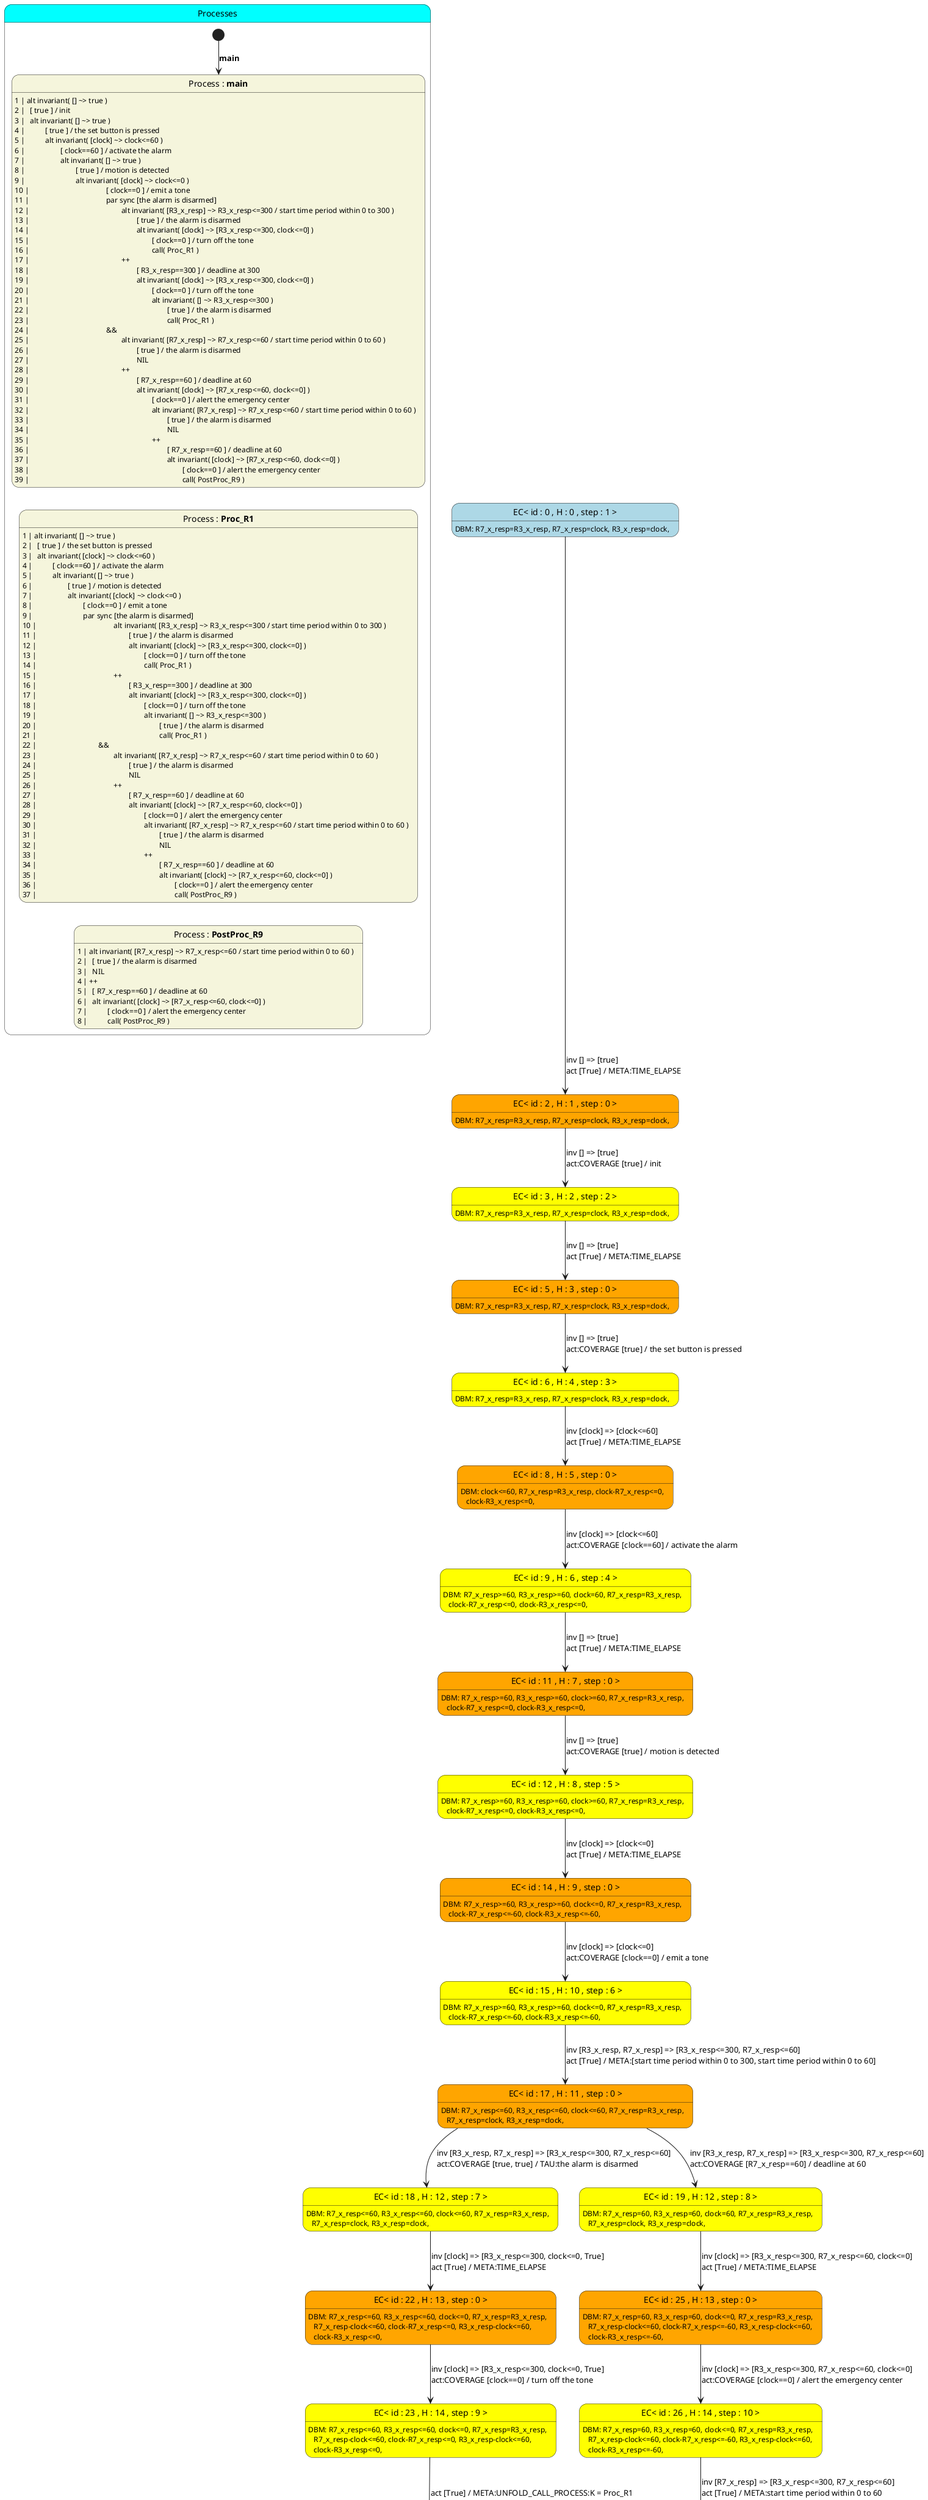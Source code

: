 @startuml
hide empty description
state Processes #Cyan {

	state "Process : **main**" as main #Beige
	main: 1 | alt invariant( [] ~> true )
	main: 2 | 	[ true ] / init
	main: 3 | 	alt invariant( [] ~> true )
	main: 4 | 		[ true ] / the set button is pressed
	main: 5 | 		alt invariant( [clock] ~> clock<=60 )
	main: 6 | 			[ clock==60 ] / activate the alarm
	main: 7 | 			alt invariant( [] ~> true )
	main: 8 | 				[ true ] / motion is detected
	main: 9 | 				alt invariant( [clock] ~> clock<=0 )
	main: 10 | 					[ clock==0 ] / emit a tone
	main: 11 | 					par sync [the alarm is disarmed]
	main: 12 | 						alt invariant( [R3_x_resp] ~> R3_x_resp<=300 / start time period within 0 to 300 )
	main: 13 | 							[ true ] / the alarm is disarmed
	main: 14 | 							alt invariant( [clock] ~> [R3_x_resp<=300, clock<=0] )
	main: 15 | 								[ clock==0 ] / turn off the tone
	main: 16 | 								call( Proc_R1 )
	main: 17 | 						++
	main: 18 | 							[ R3_x_resp==300 ] / deadline at 300
	main: 19 | 							alt invariant( [clock] ~> [R3_x_resp<=300, clock<=0] )
	main: 20 | 								[ clock==0 ] / turn off the tone
	main: 21 | 								alt invariant( [] ~> R3_x_resp<=300 )
	main: 22 | 									[ true ] / the alarm is disarmed
	main: 23 | 									call( Proc_R1 )
	main: 24 | 					&&
	main: 25 | 						alt invariant( [R7_x_resp] ~> R7_x_resp<=60 / start time period within 0 to 60 )
	main: 26 | 							[ true ] / the alarm is disarmed
	main: 27 | 							NIL
	main: 28 | 						++
	main: 29 | 							[ R7_x_resp==60 ] / deadline at 60
	main: 30 | 							alt invariant( [clock] ~> [R7_x_resp<=60, clock<=0] )
	main: 31 | 								[ clock==0 ] / alert the emergency center
	main: 32 | 								alt invariant( [R7_x_resp] ~> R7_x_resp<=60 / start time period within 0 to 60 )
	main: 33 | 									[ true ] / the alarm is disarmed
	main: 34 | 									NIL
	main: 35 | 								++
	main: 36 | 									[ R7_x_resp==60 ] / deadline at 60
	main: 37 | 									alt invariant( [clock] ~> [R7_x_resp<=60, clock<=0] )
	main: 38 | 										[ clock==0 ] / alert the emergency center
	main: 39 | 										call( PostProc_R9 )

	main -down[hidden]-> Proc_R1

	state "Process : **Proc_R1**" as Proc_R1 #Beige
	Proc_R1: 1 | alt invariant( [] ~> true )
	Proc_R1: 2 | 	[ true ] / the set button is pressed
	Proc_R1: 3 | 	alt invariant( [clock] ~> clock<=60 )
	Proc_R1: 4 | 		[ clock==60 ] / activate the alarm
	Proc_R1: 5 | 		alt invariant( [] ~> true )
	Proc_R1: 6 | 			[ true ] / motion is detected
	Proc_R1: 7 | 			alt invariant( [clock] ~> clock<=0 )
	Proc_R1: 8 | 				[ clock==0 ] / emit a tone
	Proc_R1: 9 | 				par sync [the alarm is disarmed]
	Proc_R1: 10 | 					alt invariant( [R3_x_resp] ~> R3_x_resp<=300 / start time period within 0 to 300 )
	Proc_R1: 11 | 						[ true ] / the alarm is disarmed
	Proc_R1: 12 | 						alt invariant( [clock] ~> [R3_x_resp<=300, clock<=0] )
	Proc_R1: 13 | 							[ clock==0 ] / turn off the tone
	Proc_R1: 14 | 							call( Proc_R1 )
	Proc_R1: 15 | 					++
	Proc_R1: 16 | 						[ R3_x_resp==300 ] / deadline at 300
	Proc_R1: 17 | 						alt invariant( [clock] ~> [R3_x_resp<=300, clock<=0] )
	Proc_R1: 18 | 							[ clock==0 ] / turn off the tone
	Proc_R1: 19 | 							alt invariant( [] ~> R3_x_resp<=300 )
	Proc_R1: 20 | 								[ true ] / the alarm is disarmed
	Proc_R1: 21 | 								call( Proc_R1 )
	Proc_R1: 22 | 				&&
	Proc_R1: 23 | 					alt invariant( [R7_x_resp] ~> R7_x_resp<=60 / start time period within 0 to 60 )
	Proc_R1: 24 | 						[ true ] / the alarm is disarmed
	Proc_R1: 25 | 						NIL
	Proc_R1: 26 | 					++
	Proc_R1: 27 | 						[ R7_x_resp==60 ] / deadline at 60
	Proc_R1: 28 | 						alt invariant( [clock] ~> [R7_x_resp<=60, clock<=0] )
	Proc_R1: 29 | 							[ clock==0 ] / alert the emergency center
	Proc_R1: 30 | 							alt invariant( [R7_x_resp] ~> R7_x_resp<=60 / start time period within 0 to 60 )
	Proc_R1: 31 | 								[ true ] / the alarm is disarmed
	Proc_R1: 32 | 								NIL
	Proc_R1: 33 | 							++
	Proc_R1: 34 | 								[ R7_x_resp==60 ] / deadline at 60
	Proc_R1: 35 | 								alt invariant( [clock] ~> [R7_x_resp<=60, clock<=0] )
	Proc_R1: 36 | 									[ clock==0 ] / alert the emergency center
	Proc_R1: 37 | 									call( PostProc_R9 )

	Proc_R1 -down[hidden]-> PostProc_R9

	state "Process : **PostProc_R9**" as PostProc_R9 #Beige
	PostProc_R9: 1 | alt invariant( [R7_x_resp] ~> R7_x_resp<=60 / start time period within 0 to 60 )
	PostProc_R9: 2 | 	[ true ] / the alarm is disarmed
	PostProc_R9: 3 | 	NIL
	PostProc_R9: 4 | ++
	PostProc_R9: 5 | 	[ R7_x_resp==60 ] / deadline at 60
	PostProc_R9: 6 | 	alt invariant( [clock] ~> [R7_x_resp<=60, clock<=0] )
	PostProc_R9: 7 | 		[ clock==0 ] / alert the emergency center
	PostProc_R9: 8 | 		call( PostProc_R9 )

	
	[*] -down-> main : **main**
}

state "EC< id : 0 , H : 0 , step : 1 >" as EC_0 #LightBlue
EC_0 : DBM: R7_x_resp=R3_x_resp, R7_x_resp=clock, R3_x_resp=clock,
EC_0  --> EC_2 : inv [] => [true]\lact [True] / META:TIME_ELAPSE

state "EC< id : 2 , H : 1 , step : 0 >" as EC_2 #Orange
EC_2 : DBM: R7_x_resp=R3_x_resp, R7_x_resp=clock, R3_x_resp=clock,
EC_2  --> EC_3 : inv [] => [true]\lact:COVERAGE [true] / init

state "EC< id : 3 , H : 2 , step : 2 >" as EC_3 #Yellow
EC_3 : DBM: R7_x_resp=R3_x_resp, R7_x_resp=clock, R3_x_resp=clock,
EC_3  --> EC_5 : inv [] => [true]\lact [True] / META:TIME_ELAPSE

state "EC< id : 5 , H : 3 , step : 0 >" as EC_5 #Orange
EC_5 : DBM: R7_x_resp=R3_x_resp, R7_x_resp=clock, R3_x_resp=clock,
EC_5  --> EC_6 : inv [] => [true]\lact:COVERAGE [true] / the set button is pressed

state "EC< id : 6 , H : 4 , step : 3 >" as EC_6 #Yellow
EC_6 : DBM: R7_x_resp=R3_x_resp, R7_x_resp=clock, R3_x_resp=clock,
EC_6  --> EC_8 : inv [clock] => [clock<=60]\lact [True] / META:TIME_ELAPSE

state "EC< id : 8 , H : 5 , step : 0 >" as EC_8 #Orange
EC_8 : DBM: clock<=60, R7_x_resp=R3_x_resp, clock-R7_x_resp<=0,\l   clock-R3_x_resp<=0,
EC_8  --> EC_9 : inv [clock] => [clock<=60]\lact:COVERAGE [clock==60] / activate the alarm

state "EC< id : 9 , H : 6 , step : 4 >" as EC_9 #Yellow
EC_9 : DBM: R7_x_resp>=60, R3_x_resp>=60, clock=60, R7_x_resp=R3_x_resp,\l   clock-R7_x_resp<=0, clock-R3_x_resp<=0,
EC_9  --> EC_11 : inv [] => [true]\lact [True] / META:TIME_ELAPSE

state "EC< id : 11 , H : 7 , step : 0 >" as EC_11 #Orange
EC_11 : DBM: R7_x_resp>=60, R3_x_resp>=60, clock>=60, R7_x_resp=R3_x_resp,\l   clock-R7_x_resp<=0, clock-R3_x_resp<=0,
EC_11  --> EC_12 : inv [] => [true]\lact:COVERAGE [true] / motion is detected

state "EC< id : 12 , H : 8 , step : 5 >" as EC_12 #Yellow
EC_12 : DBM: R7_x_resp>=60, R3_x_resp>=60, clock>=60, R7_x_resp=R3_x_resp,\l   clock-R7_x_resp<=0, clock-R3_x_resp<=0,
EC_12  --> EC_14 : inv [clock] => [clock<=0]\lact [True] / META:TIME_ELAPSE

state "EC< id : 14 , H : 9 , step : 0 >" as EC_14 #Orange
EC_14 : DBM: R7_x_resp>=60, R3_x_resp>=60, clock<=0, R7_x_resp=R3_x_resp,\l   clock-R7_x_resp<=-60, clock-R3_x_resp<=-60,
EC_14  --> EC_15 : inv [clock] => [clock<=0]\lact:COVERAGE [clock==0] / emit a tone

state "EC< id : 15 , H : 10 , step : 6 >" as EC_15 #Yellow
EC_15 : DBM: R7_x_resp>=60, R3_x_resp>=60, clock<=0, R7_x_resp=R3_x_resp,\l   clock-R7_x_resp<=-60, clock-R3_x_resp<=-60,
EC_15  --> EC_17 : inv [R3_x_resp, R7_x_resp] => [R3_x_resp<=300, R7_x_resp<=60]\lact [True] / META:[start time period within 0 to 300, start time period within 0 to 60]

state "EC< id : 17 , H : 11 , step : 0 >" as EC_17 #Orange
EC_17 : DBM: R7_x_resp<=60, R3_x_resp<=60, clock<=60, R7_x_resp=R3_x_resp,\l   R7_x_resp=clock, R3_x_resp=clock,
EC_17  --> EC_18 : inv [R3_x_resp, R7_x_resp] => [R3_x_resp<=300, R7_x_resp<=60]\lact:COVERAGE [true, true] / TAU:the alarm is disarmed

state "EC< id : 18 , H : 12 , step : 7 >" as EC_18 #Yellow
EC_18 : DBM: R7_x_resp<=60, R3_x_resp<=60, clock<=60, R7_x_resp=R3_x_resp,\l   R7_x_resp=clock, R3_x_resp=clock,
EC_18  --> EC_22 : inv [clock] => [R3_x_resp<=300, clock<=0, True]\lact [True] / META:TIME_ELAPSE

state "EC< id : 22 , H : 13 , step : 0 >" as EC_22 #Orange
EC_22 : DBM: R7_x_resp<=60, R3_x_resp<=60, clock<=0, R7_x_resp=R3_x_resp,\l   R7_x_resp-clock<=60, clock-R7_x_resp<=0, R3_x_resp-clock<=60,\l   clock-R3_x_resp<=0,
EC_22  --> EC_23 : inv [clock] => [R3_x_resp<=300, clock<=0, True]\lact:COVERAGE [clock==0] / turn off the tone

state "EC< id : 23 , H : 14 , step : 9 >" as EC_23 #Yellow
EC_23 : DBM: R7_x_resp<=60, R3_x_resp<=60, clock<=0, R7_x_resp=R3_x_resp,\l   R7_x_resp-clock<=60, clock-R7_x_resp<=0, R3_x_resp-clock<=60,\l   clock-R3_x_resp<=0,
EC_23  --> EC_28 : \lact [True] / META:UNFOLD_CALL_PROCESS:K = Proc_R1

state "EC< id : 28 , H : 15 , step : 0 >" as EC_28 #Pink
EC_28 : DBM: R7_x_resp<=60, R3_x_resp<=60, clock<=0, R7_x_resp=R3_x_resp,\l   R7_x_resp-clock<=60, clock-R7_x_resp<=0, R3_x_resp-clock<=60,\l   clock-R3_x_resp<=0,
EC_28  --> EC_30 : inv [] => [true, True]\lact [True] / META:TIME_ELAPSE

state "EC< id : 30 , H : 16 , step : 0 >" as EC_30 #Orange
EC_30 : DBM: R7_x_resp=R3_x_resp, R7_x_resp-clock<=60, clock-R7_x_resp<=0,\l   R3_x_resp-clock<=60, clock-R3_x_resp<=0,
EC_30  --> EC_31 : inv [] => [true, True]\lact [true] / the set button is pressed

state "EC< id : 31 , H : 17 , step : 11 >" as EC_31 #LightBlue
EC_31 : DBM: R7_x_resp=R3_x_resp, R7_x_resp-clock<=60, clock-R7_x_resp<=0,\l   R3_x_resp-clock<=60, clock-R3_x_resp<=0,
EC_31  --> EC_38 : inv [clock] => [clock<=60, True]\lact [True] / META:TIME_ELAPSE

state "EC< id : 38 , H : 18 , step : 0 >" as EC_38 #Orange
EC_38 : DBM: clock<=60, R7_x_resp=R3_x_resp, clock-R7_x_resp<=0,\l   clock-R3_x_resp<=0,
EC_38  --> EC_39 : \lact [True] / META:REDUNDANCE:EC< id : 8 , H : 5 >

state "EC< id : 39 , H : 19 , step : 0 >" as EC_39 #Green
EC_39 : DBM: clock<=60, R7_x_resp=R3_x_resp, clock-R7_x_resp<=0,\l   clock-R3_x_resp<=0,
EC_17  --> EC_19 : inv [R3_x_resp, R7_x_resp] => [R3_x_resp<=300, R7_x_resp<=60]\lact:COVERAGE [R7_x_resp==60] / deadline at 60

state "EC< id : 19 , H : 12 , step : 8 >" as EC_19 #Yellow
EC_19 : DBM: R7_x_resp=60, R3_x_resp=60, clock=60, R7_x_resp=R3_x_resp,\l   R7_x_resp=clock, R3_x_resp=clock,
EC_19  --> EC_25 : inv [clock] => [R3_x_resp<=300, R7_x_resp<=60, clock<=0]\lact [True] / META:TIME_ELAPSE

state "EC< id : 25 , H : 13 , step : 0 >" as EC_25 #Orange
EC_25 : DBM: R7_x_resp=60, R3_x_resp=60, clock<=0, R7_x_resp=R3_x_resp,\l   R7_x_resp-clock<=60, clock-R7_x_resp<=-60, R3_x_resp-clock<=60,\l   clock-R3_x_resp<=-60,
EC_25  --> EC_26 : inv [clock] => [R3_x_resp<=300, R7_x_resp<=60, clock<=0]\lact:COVERAGE [clock==0] / alert the emergency center

state "EC< id : 26 , H : 14 , step : 10 >" as EC_26 #Yellow
EC_26 : DBM: R7_x_resp=60, R3_x_resp=60, clock<=0, R7_x_resp=R3_x_resp,\l   R7_x_resp-clock<=60, clock-R7_x_resp<=-60, R3_x_resp-clock<=60,\l   clock-R3_x_resp<=-60,
EC_26  --> EC_33 : inv [R7_x_resp] => [R3_x_resp<=300, R7_x_resp<=60]\lact [True] / META:start time period within 0 to 60

state "EC< id : 33 , H : 15 , step : 0 >" as EC_33 #Orange
EC_33 : DBM: R7_x_resp<=60, 60<=R3_x_resp<=120, clock<=60,\l   R7_x_resp-R3_x_resp<=-60, R3_x_resp-R7_x_resp<=60,\l   R7_x_resp=clock, R3_x_resp-clock<=60, clock-R3_x_resp<=-60,
EC_33  --> EC_35 : inv [R7_x_resp] => [R3_x_resp<=300, R7_x_resp<=60]\lact [R7_x_resp==60] / deadline at 60

state "EC< id : 35 , H : 16 , step : 13 >" as EC_35 #LightBlue
EC_35 : DBM: R7_x_resp=60, R3_x_resp=120, clock=60, R7_x_resp-R3_x_resp<=-60,\l   R3_x_resp-R7_x_resp<=60, R7_x_resp=clock, R3_x_resp-clock<=60,\l   clock-R3_x_resp<=-60,
EC_35  --> EC_44 : inv [clock] => [R3_x_resp<=300, R7_x_resp<=60, clock<=0]\lact [True] / META:TIME_ELAPSE

state "EC< id : 44 , H : 17 , step : 0 >" as EC_44 #Orange
EC_44 : DBM: R7_x_resp=60, R3_x_resp=120, clock<=0, R7_x_resp-R3_x_resp<=-60,\l   R3_x_resp-R7_x_resp<=60, R7_x_resp-clock<=60,\l   clock-R7_x_resp<=-60, R3_x_resp-clock<=120, clock-R3_x_resp<=-120,
EC_44  --> EC_45 : inv [clock] => [R3_x_resp<=300, R7_x_resp<=60, clock<=0]\lact [clock==0] / alert the emergency center

state "EC< id : 45 , H : 18 , step : 15 >" as EC_45 #LightBlue
EC_45 : DBM: R7_x_resp=60, R3_x_resp=120, clock<=0, R7_x_resp-R3_x_resp<=-60,\l   R3_x_resp-R7_x_resp<=60, R7_x_resp-clock<=60,\l   clock-R7_x_resp<=-60, R3_x_resp-clock<=120, clock-R3_x_resp<=-120,
EC_45  --> EC_51 : \lact [True] / META:UNFOLD_CALL_PROCESS:K = PostProc_R9

state "EC< id : 51 , H : 19 , step : 0 >" as EC_51 #Pink
EC_51 : DBM: R7_x_resp=60, R3_x_resp=120, clock<=0, R7_x_resp-R3_x_resp<=-60,\l   R3_x_resp-R7_x_resp<=60, R7_x_resp-clock<=60,\l   clock-R7_x_resp<=-60, R3_x_resp-clock<=120, clock-R3_x_resp<=-120,
EC_51  --> EC_53 : inv [R7_x_resp] => [R3_x_resp<=300, R7_x_resp<=60]\lact [True] / META:start time period within 0 to 60

state "EC< id : 53 , H : 20 , step : 0 >" as EC_53 #Orange
EC_53 : DBM: R7_x_resp<=60, 120<=R3_x_resp<=180, clock<=60,\l   R7_x_resp-R3_x_resp<=-120, R3_x_resp-R7_x_resp<=120,\l   R7_x_resp=clock, R3_x_resp-clock<=120, clock-R3_x_resp<=-120,
EC_53  --> EC_55 : inv [R7_x_resp] => [R3_x_resp<=300, R7_x_resp<=60]\lact [R7_x_resp==60] / deadline at 60

state "EC< id : 55 , H : 21 , step : 18 >" as EC_55 #LightBlue
EC_55 : DBM: R7_x_resp=60, R3_x_resp=180, clock=60, R7_x_resp-R3_x_resp<=-120,\l   R3_x_resp-R7_x_resp<=120, R7_x_resp=clock, R3_x_resp-clock<=120,\l   clock-R3_x_resp<=-120,
EC_55  --> EC_64 : inv [clock] => [R3_x_resp<=300, R7_x_resp<=60, clock<=0]\lact [True] / META:TIME_ELAPSE

state "EC< id : 64 , H : 22 , step : 0 >" as EC_64 #Orange
EC_64 : DBM: R7_x_resp=60, R3_x_resp=180, clock<=0, R7_x_resp-R3_x_resp<=-120,\l   R3_x_resp-R7_x_resp<=120, R7_x_resp-clock<=60,\l   clock-R7_x_resp<=-60, R3_x_resp-clock<=180, clock-R3_x_resp<=-180,
EC_64  --> EC_65 : inv [clock] => [R3_x_resp<=300, R7_x_resp<=60, clock<=0]\lact [clock==0] / alert the emergency center

state "EC< id : 65 , H : 23 , step : 21 >" as EC_65 #LightBlue
EC_65 : DBM: R7_x_resp=60, R3_x_resp=180, clock<=0, R7_x_resp-R3_x_resp<=-120,\l   R3_x_resp-R7_x_resp<=120, R7_x_resp-clock<=60,\l   clock-R7_x_resp<=-60, R3_x_resp-clock<=180, clock-R3_x_resp<=-180,
EC_65  --> EC_74 : \lact [True] / META:UNFOLD_CALL_PROCESS:K = PostProc_R9

state "EC< id : 74 , H : 24 , step : 0 >" as EC_74 #Pink
EC_74 : DBM: R7_x_resp=60, R3_x_resp=180, clock<=0, R7_x_resp-R3_x_resp<=-120,\l   R3_x_resp-R7_x_resp<=120, R7_x_resp-clock<=60,\l   clock-R7_x_resp<=-60, R3_x_resp-clock<=180, clock-R3_x_resp<=-180,
EC_74  --> EC_76 : inv [R7_x_resp] => [R3_x_resp<=300, R7_x_resp<=60]\lact [True] / META:start time period within 0 to 60

state "EC< id : 76 , H : 25 , step : 0 >" as EC_76 #Orange
EC_76 : DBM: R7_x_resp<=60, 180<=R3_x_resp<=240, clock<=60,\l   R7_x_resp-R3_x_resp<=-180, R3_x_resp-R7_x_resp<=180,\l   R7_x_resp=clock, R3_x_resp-clock<=180, clock-R3_x_resp<=-180,
EC_76  --> EC_78 : inv [R7_x_resp] => [R3_x_resp<=300, R7_x_resp<=60]\lact [R7_x_resp==60] / deadline at 60

state "EC< id : 78 , H : 26 , step : 25 >" as EC_78 #LightBlue
EC_78 : DBM: R7_x_resp=60, R3_x_resp=240, clock=60, R7_x_resp-R3_x_resp<=-180,\l   R3_x_resp-R7_x_resp<=180, R7_x_resp=clock, R3_x_resp-clock<=180,\l   clock-R3_x_resp<=-180,
EC_78  --> EC_90 : inv [clock] => [R3_x_resp<=300, R7_x_resp<=60, clock<=0]\lact [True] / META:TIME_ELAPSE

state "EC< id : 90 , H : 27 , step : 0 >" as EC_90 #Orange
EC_90 : DBM: R7_x_resp=60, R3_x_resp=240, clock<=0, R7_x_resp-R3_x_resp<=-180,\l   R3_x_resp-R7_x_resp<=180, R7_x_resp-clock<=60,\l   clock-R7_x_resp<=-60, R3_x_resp-clock<=240, clock-R3_x_resp<=-240,
EC_90  --> EC_91 : inv [clock] => [R3_x_resp<=300, R7_x_resp<=60, clock<=0]\lact [clock==0] / alert the emergency center

state "EC< id : 91 , H : 28 , step : 29 >" as EC_91 #LightBlue
EC_91 : DBM: R7_x_resp=60, R3_x_resp=240, clock<=0, R7_x_resp-R3_x_resp<=-180,\l   R3_x_resp-R7_x_resp<=180, R7_x_resp-clock<=60,\l   clock-R7_x_resp<=-60, R3_x_resp-clock<=240, clock-R3_x_resp<=-240,
EC_91  --> EC_105 : \lact [True] / META:UNFOLD_CALL_PROCESS:K = PostProc_R9

state "EC< id : 105 , H : 29 , step : 0 >" as EC_105 #Pink
EC_105 : DBM: R7_x_resp=60, R3_x_resp=240, clock<=0, R7_x_resp-R3_x_resp<=-180,\l   R3_x_resp-R7_x_resp<=180, R7_x_resp-clock<=60,\l   clock-R7_x_resp<=-60, R3_x_resp-clock<=240, clock-R3_x_resp<=-240,
EC_105  --> EC_107 : inv [R7_x_resp] => [R3_x_resp<=300, R7_x_resp<=60]\lact [True] / META:start time period within 0 to 60

state "EC< id : 107 , H : 30 , step : 0 >" as EC_107 #Orange
EC_107 : DBM: R7_x_resp<=60, 240<=R3_x_resp<=300, clock<=60,\l   R7_x_resp-R3_x_resp<=-240, R3_x_resp-R7_x_resp<=240,\l   R7_x_resp=clock, R3_x_resp-clock<=240, clock-R3_x_resp<=-240,
EC_107  --> EC_110 : inv [R7_x_resp] => [R3_x_resp<=300, R7_x_resp<=60]\lact:COVERAGE [R3_x_resp==300] / deadline at 300

state "EC< id : 110 , H : 31 , step : 0 >" as EC_110 #Yellow
EC_110 : DBM: R7_x_resp=60, R3_x_resp=300, clock=60, R7_x_resp-R3_x_resp<=-240,\l   R3_x_resp-R7_x_resp<=240, R7_x_resp=clock, R3_x_resp-clock<=240,\l   clock-R3_x_resp<=-240,
@enduml

